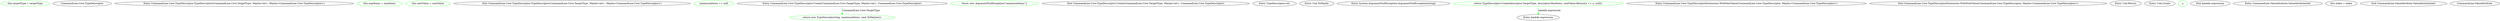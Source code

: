 digraph  {
d1 [cluster="CommandLine.Core.TypeDescriptor.TypeDescriptor(CommandLine.Core.TargetType, Maybe<int>, Maybe<CommandLine.Core.TypeDescriptor>)", color=green, community=0, label="this.targetType = targetType", prediction=0, span="15-15"];
d21 [label="CommandLine.Core.TypeDescriptor", span=""];
d0 [cluster="CommandLine.Core.TypeDescriptor.TypeDescriptor(CommandLine.Core.TargetType, Maybe<int>, Maybe<CommandLine.Core.TypeDescriptor>)", label="Entry CommandLine.Core.TypeDescriptor.TypeDescriptor(CommandLine.Core.TargetType, Maybe<int>, Maybe<CommandLine.Core.TypeDescriptor>)", span="13-13"];
d2 [cluster="CommandLine.Core.TypeDescriptor.TypeDescriptor(CommandLine.Core.TargetType, Maybe<int>, Maybe<CommandLine.Core.TypeDescriptor>)", color=green, community=0, label="this.maxItems = maxItems", prediction=1, span="16-16"];
d3 [cluster="CommandLine.Core.TypeDescriptor.TypeDescriptor(CommandLine.Core.TargetType, Maybe<int>, Maybe<CommandLine.Core.TypeDescriptor>)", color=green, community=0, label="this.nextValue = nextValue", prediction=2, span="17-17"];
d4 [cluster="CommandLine.Core.TypeDescriptor.TypeDescriptor(CommandLine.Core.TargetType, Maybe<int>, Maybe<CommandLine.Core.TypeDescriptor>)", label="Exit CommandLine.Core.TypeDescriptor.TypeDescriptor(CommandLine.Core.TargetType, Maybe<int>, Maybe<CommandLine.Core.TypeDescriptor>)", span="13-13"];
d6 [cluster="CommandLine.Core.TypeDescriptor.Create(CommandLine.Core.TargetType, Maybe<int>, CommandLine.Core.TypeDescriptor)", color=green, community=0, label="maximumItems == null", prediction=3, span="37-37"];
d5 [cluster="CommandLine.Core.TypeDescriptor.Create(CommandLine.Core.TargetType, Maybe<int>, CommandLine.Core.TypeDescriptor)", label="Entry CommandLine.Core.TypeDescriptor.Create(CommandLine.Core.TargetType, Maybe<int>, CommandLine.Core.TypeDescriptor)", span="35-35"];
d7 [cluster="CommandLine.Core.TypeDescriptor.Create(CommandLine.Core.TargetType, Maybe<int>, CommandLine.Core.TypeDescriptor)", color=green, community=0, label="throw new ArgumentNullException(''maximumItems'');", prediction=4, span="37-37"];
d8 [cluster="CommandLine.Core.TypeDescriptor.Create(CommandLine.Core.TargetType, Maybe<int>, CommandLine.Core.TypeDescriptor)", color=green, community=0, label="return new TypeDescriptor(tag, maximumItems, next.ToMaybe());", prediction=5, span="39-39"];
d9 [cluster="CommandLine.Core.TypeDescriptor.Create(CommandLine.Core.TargetType, Maybe<int>, CommandLine.Core.TypeDescriptor)", label="Exit CommandLine.Core.TypeDescriptor.Create(CommandLine.Core.TargetType, Maybe<int>, CommandLine.Core.TypeDescriptor)", span="35-35"];
d11 [cluster="TypeDescriptor.cstr", label="Entry TypeDescriptor.cstr", span=""];
d12 [cluster="Unk.ToMaybe", label="Entry Unk.ToMaybe", span=""];
d10 [cluster="System.ArgumentNullException.ArgumentNullException(string)", label="Entry System.ArgumentNullException.ArgumentNullException(string)", span="0-0"];
d14 [cluster="CommandLine.Core.TypeDescriptorExtensions.WithNextValue(CommandLine.Core.TypeDescriptor, Maybe<CommandLine.Core.TypeDescriptor>)", color=green, community=0, label="return TypeDescriptor.Create(descriptor.TargetType, descriptor.MaxItems, nextValue.Return(n => n, null));", prediction=6, span="47-47"];
d13 [cluster="CommandLine.Core.TypeDescriptorExtensions.WithNextValue(CommandLine.Core.TypeDescriptor, Maybe<CommandLine.Core.TypeDescriptor>)", label="Entry CommandLine.Core.TypeDescriptorExtensions.WithNextValue(CommandLine.Core.TypeDescriptor, Maybe<CommandLine.Core.TypeDescriptor>)", span="45-45"];
d15 [cluster="CommandLine.Core.TypeDescriptorExtensions.WithNextValue(CommandLine.Core.TypeDescriptor, Maybe<CommandLine.Core.TypeDescriptor>)", label="Exit CommandLine.Core.TypeDescriptorExtensions.WithNextValue(CommandLine.Core.TypeDescriptor, Maybe<CommandLine.Core.TypeDescriptor>)", span="45-45"];
d16 [cluster="Unk.Return", label="Entry Unk.Return", span=""];
d17 [cluster="Unk.Create", label="Entry Unk.Create", span=""];
d18 [cluster="lambda expression", label="Entry lambda expression", span="47-47"];
d19 [cluster="lambda expression", color=green, community=0, label=n, prediction=7, span="47-47"];
d20 [cluster="lambda expression", label="Exit lambda expression", span="47-47"];
m0_0 [cluster="CommandLine.ValueAttribute.ValueAttribute(int)", file="ValueAttribute.cs", label="Entry CommandLine.ValueAttribute.ValueAttribute(int)", span="20-20"];
m0_1 [cluster="CommandLine.ValueAttribute.ValueAttribute(int)", file="ValueAttribute.cs", label="this.index = index", span="22-22"];
m0_4 [cluster="CommandLine.ValueAttribute.ValueAttribute(int)", file="ValueAttribute.cs", label="Exit CommandLine.ValueAttribute.ValueAttribute(int)", span="20-20"];
m0_5 [file="ValueAttribute.cs", label="CommandLine.ValueAttribute", span=""];
d5 -> d8  [color=green, key=1, label="CommandLine.Core.TargetType", style=dashed];
d14 -> d18  [color=green, key=1, label="lambda expression", style=dashed];
}
